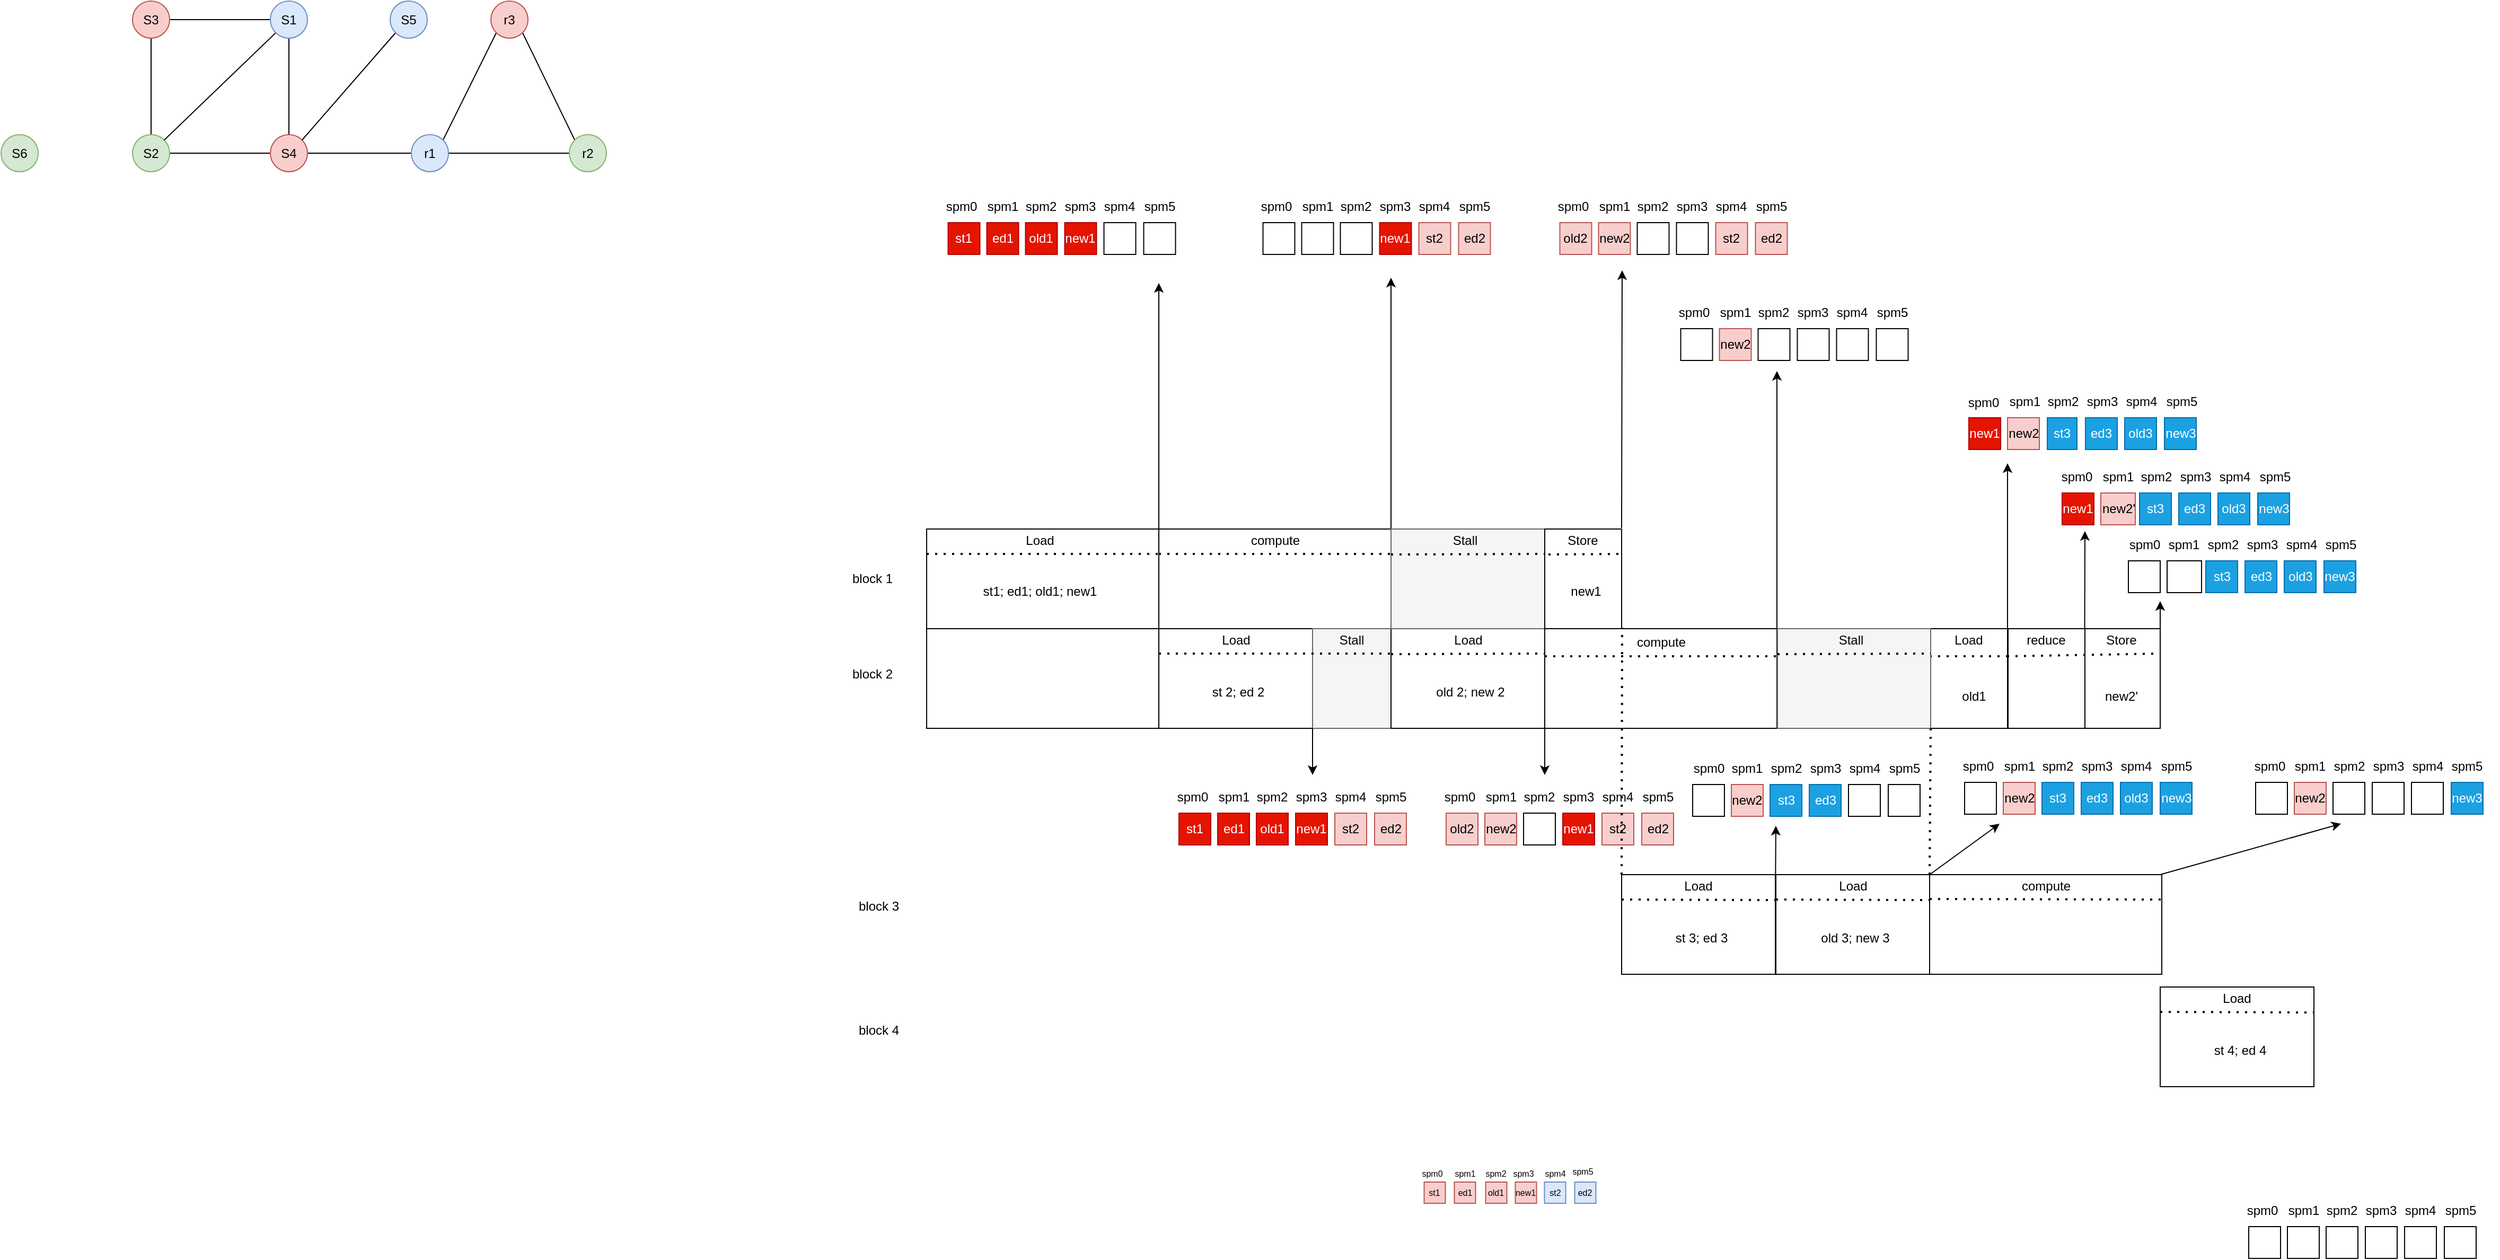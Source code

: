 <mxfile version="24.7.6">
  <diagram name="第 1 页" id="p9UogfbTqBMRZBkhfiBg">
    <mxGraphModel dx="2319" dy="833" grid="0" gridSize="10" guides="1" tooltips="1" connect="1" arrows="1" fold="1" page="0" pageScale="1" pageWidth="827" pageHeight="1169" math="0" shadow="0">
      <root>
        <mxCell id="0" />
        <mxCell id="1" parent="0" />
        <mxCell id="vzYP4273FVxC0aKwQzrk-329" value="" style="rounded=0;whiteSpace=wrap;html=1;" vertex="1" parent="1">
          <mxGeometry x="1263" y="723" width="72.5" height="94" as="geometry" />
        </mxCell>
        <mxCell id="oGr3gBzmV0MPGPRNmAmO-1" value="S6" style="ellipse;whiteSpace=wrap;html=1;aspect=fixed;fillColor=#d5e8d4;strokeColor=#82b366;" parent="1" vertex="1">
          <mxGeometry x="-701" y="257" width="35" height="35" as="geometry" />
        </mxCell>
        <mxCell id="oGr3gBzmV0MPGPRNmAmO-2" style="edgeStyle=orthogonalEdgeStyle;rounded=0;orthogonalLoop=1;jettySize=auto;html=1;entryX=0;entryY=0.5;entryDx=0;entryDy=0;endArrow=none;endFill=0;" parent="1" source="oGr3gBzmV0MPGPRNmAmO-4" target="oGr3gBzmV0MPGPRNmAmO-9" edge="1">
          <mxGeometry relative="1" as="geometry" />
        </mxCell>
        <mxCell id="oGr3gBzmV0MPGPRNmAmO-3" style="edgeStyle=orthogonalEdgeStyle;rounded=0;orthogonalLoop=1;jettySize=auto;html=1;exitX=0.5;exitY=1;exitDx=0;exitDy=0;entryX=0.5;entryY=0;entryDx=0;entryDy=0;endArrow=none;endFill=0;" parent="1" source="oGr3gBzmV0MPGPRNmAmO-4" target="oGr3gBzmV0MPGPRNmAmO-6" edge="1">
          <mxGeometry relative="1" as="geometry" />
        </mxCell>
        <mxCell id="oGr3gBzmV0MPGPRNmAmO-4" value="S3" style="ellipse;whiteSpace=wrap;html=1;aspect=fixed;fillColor=#f8cecc;strokeColor=#b85450;" parent="1" vertex="1">
          <mxGeometry x="-577" y="131" width="35" height="35" as="geometry" />
        </mxCell>
        <mxCell id="oGr3gBzmV0MPGPRNmAmO-5" style="edgeStyle=orthogonalEdgeStyle;rounded=0;orthogonalLoop=1;jettySize=auto;html=1;exitX=1;exitY=0.5;exitDx=0;exitDy=0;endArrow=none;endFill=0;" parent="1" source="oGr3gBzmV0MPGPRNmAmO-6" target="oGr3gBzmV0MPGPRNmAmO-11" edge="1">
          <mxGeometry relative="1" as="geometry" />
        </mxCell>
        <mxCell id="oGr3gBzmV0MPGPRNmAmO-6" value="S2" style="ellipse;whiteSpace=wrap;html=1;aspect=fixed;fillColor=#d5e8d4;strokeColor=#82b366;" parent="1" vertex="1">
          <mxGeometry x="-577" y="257" width="35" height="35" as="geometry" />
        </mxCell>
        <mxCell id="oGr3gBzmV0MPGPRNmAmO-7" style="edgeStyle=orthogonalEdgeStyle;rounded=0;orthogonalLoop=1;jettySize=auto;html=1;exitX=0.5;exitY=1;exitDx=0;exitDy=0;entryX=0.5;entryY=0;entryDx=0;entryDy=0;endArrow=none;endFill=0;" parent="1" source="oGr3gBzmV0MPGPRNmAmO-9" target="oGr3gBzmV0MPGPRNmAmO-11" edge="1">
          <mxGeometry relative="1" as="geometry" />
        </mxCell>
        <mxCell id="oGr3gBzmV0MPGPRNmAmO-8" style="rounded=0;orthogonalLoop=1;jettySize=auto;html=1;exitX=0;exitY=1;exitDx=0;exitDy=0;entryX=1;entryY=0;entryDx=0;entryDy=0;endArrow=none;endFill=0;" parent="1" source="oGr3gBzmV0MPGPRNmAmO-9" target="oGr3gBzmV0MPGPRNmAmO-6" edge="1">
          <mxGeometry relative="1" as="geometry" />
        </mxCell>
        <mxCell id="oGr3gBzmV0MPGPRNmAmO-9" value="S1" style="ellipse;whiteSpace=wrap;html=1;aspect=fixed;fillColor=#dae8fc;strokeColor=#6c8ebf;" parent="1" vertex="1">
          <mxGeometry x="-447" y="131" width="35" height="35" as="geometry" />
        </mxCell>
        <mxCell id="oGr3gBzmV0MPGPRNmAmO-10" style="edgeStyle=orthogonalEdgeStyle;rounded=0;orthogonalLoop=1;jettySize=auto;html=1;exitX=1;exitY=0.5;exitDx=0;exitDy=0;entryX=0;entryY=0.5;entryDx=0;entryDy=0;endArrow=none;endFill=0;" parent="1" source="oGr3gBzmV0MPGPRNmAmO-11" target="oGr3gBzmV0MPGPRNmAmO-18" edge="1">
          <mxGeometry relative="1" as="geometry" />
        </mxCell>
        <mxCell id="oGr3gBzmV0MPGPRNmAmO-11" value="S4" style="ellipse;whiteSpace=wrap;html=1;aspect=fixed;fillColor=#f8cecc;strokeColor=#b85450;" parent="1" vertex="1">
          <mxGeometry x="-447" y="257" width="35" height="35" as="geometry" />
        </mxCell>
        <mxCell id="oGr3gBzmV0MPGPRNmAmO-12" style="rounded=0;orthogonalLoop=1;jettySize=auto;html=1;exitX=0;exitY=1;exitDx=0;exitDy=0;entryX=1;entryY=0;entryDx=0;entryDy=0;endArrow=none;endFill=0;" parent="1" source="oGr3gBzmV0MPGPRNmAmO-13" target="oGr3gBzmV0MPGPRNmAmO-11" edge="1">
          <mxGeometry relative="1" as="geometry" />
        </mxCell>
        <mxCell id="oGr3gBzmV0MPGPRNmAmO-13" value="S5" style="ellipse;whiteSpace=wrap;html=1;aspect=fixed;fillColor=#dae8fc;strokeColor=#6c8ebf;" parent="1" vertex="1">
          <mxGeometry x="-334" y="131" width="35" height="35" as="geometry" />
        </mxCell>
        <mxCell id="oGr3gBzmV0MPGPRNmAmO-14" style="rounded=0;orthogonalLoop=1;jettySize=auto;html=1;exitX=0;exitY=1;exitDx=0;exitDy=0;entryX=1;entryY=0;entryDx=0;entryDy=0;endArrow=none;endFill=0;" parent="1" source="oGr3gBzmV0MPGPRNmAmO-16" target="oGr3gBzmV0MPGPRNmAmO-18" edge="1">
          <mxGeometry relative="1" as="geometry" />
        </mxCell>
        <mxCell id="oGr3gBzmV0MPGPRNmAmO-15" style="rounded=0;orthogonalLoop=1;jettySize=auto;html=1;exitX=1;exitY=1;exitDx=0;exitDy=0;entryX=0;entryY=0;entryDx=0;entryDy=0;endArrow=none;endFill=0;" parent="1" source="oGr3gBzmV0MPGPRNmAmO-16" target="oGr3gBzmV0MPGPRNmAmO-19" edge="1">
          <mxGeometry relative="1" as="geometry" />
        </mxCell>
        <mxCell id="oGr3gBzmV0MPGPRNmAmO-16" value="r3" style="ellipse;whiteSpace=wrap;html=1;aspect=fixed;fillColor=#f8cecc;strokeColor=#b85450;" parent="1" vertex="1">
          <mxGeometry x="-239" y="131" width="35" height="35" as="geometry" />
        </mxCell>
        <mxCell id="oGr3gBzmV0MPGPRNmAmO-17" style="edgeStyle=orthogonalEdgeStyle;rounded=0;orthogonalLoop=1;jettySize=auto;html=1;exitX=1;exitY=0.5;exitDx=0;exitDy=0;entryX=0;entryY=0.5;entryDx=0;entryDy=0;endArrow=none;endFill=0;" parent="1" source="oGr3gBzmV0MPGPRNmAmO-18" target="oGr3gBzmV0MPGPRNmAmO-19" edge="1">
          <mxGeometry relative="1" as="geometry" />
        </mxCell>
        <mxCell id="oGr3gBzmV0MPGPRNmAmO-18" value="r1" style="ellipse;whiteSpace=wrap;html=1;aspect=fixed;fillColor=#dae8fc;strokeColor=#6c8ebf;" parent="1" vertex="1">
          <mxGeometry x="-314" y="257" width="35" height="35" as="geometry" />
        </mxCell>
        <mxCell id="oGr3gBzmV0MPGPRNmAmO-19" value="r2" style="ellipse;whiteSpace=wrap;html=1;aspect=fixed;fillColor=#d5e8d4;strokeColor=#82b366;" parent="1" vertex="1">
          <mxGeometry x="-165" y="257" width="35" height="35" as="geometry" />
        </mxCell>
        <mxCell id="vzYP4273FVxC0aKwQzrk-1" value="" style="rounded=0;whiteSpace=wrap;html=1;" vertex="1" parent="1">
          <mxGeometry x="172" y="629" width="219" height="94" as="geometry" />
        </mxCell>
        <mxCell id="vzYP4273FVxC0aKwQzrk-3" value="" style="rounded=0;whiteSpace=wrap;html=1;" vertex="1" parent="1">
          <mxGeometry x="391" y="629" width="219" height="94" as="geometry" />
        </mxCell>
        <mxCell id="vzYP4273FVxC0aKwQzrk-4" value="" style="endArrow=none;dashed=1;html=1;dashPattern=1 3;strokeWidth=2;rounded=0;entryX=0;entryY=0.25;entryDx=0;entryDy=0;exitX=0;exitY=0.25;exitDx=0;exitDy=0;" edge="1" parent="1" source="vzYP4273FVxC0aKwQzrk-1" target="vzYP4273FVxC0aKwQzrk-3">
          <mxGeometry width="50" height="50" relative="1" as="geometry">
            <mxPoint x="173" y="661" as="sourcePoint" />
            <mxPoint x="223" y="611" as="targetPoint" />
          </mxGeometry>
        </mxCell>
        <mxCell id="vzYP4273FVxC0aKwQzrk-5" value="Load" style="text;html=1;align=center;verticalAlign=middle;whiteSpace=wrap;rounded=0;" vertex="1" parent="1">
          <mxGeometry x="249" y="625" width="60" height="30" as="geometry" />
        </mxCell>
        <mxCell id="vzYP4273FVxC0aKwQzrk-6" value="st1; ed1; old1; new1" style="text;html=1;align=center;verticalAlign=middle;whiteSpace=wrap;rounded=0;" vertex="1" parent="1">
          <mxGeometry x="211" y="673" width="136" height="30" as="geometry" />
        </mxCell>
        <mxCell id="vzYP4273FVxC0aKwQzrk-7" value="" style="endArrow=none;dashed=1;html=1;dashPattern=1 3;strokeWidth=2;rounded=0;entryX=1;entryY=0.25;entryDx=0;entryDy=0;exitX=1;exitY=0.25;exitDx=0;exitDy=0;" edge="1" parent="1" source="vzYP4273FVxC0aKwQzrk-1" target="vzYP4273FVxC0aKwQzrk-3">
          <mxGeometry width="50" height="50" relative="1" as="geometry">
            <mxPoint x="395" y="654" as="sourcePoint" />
            <mxPoint x="614" y="654" as="targetPoint" />
          </mxGeometry>
        </mxCell>
        <mxCell id="vzYP4273FVxC0aKwQzrk-8" value="compute" style="text;html=1;align=center;verticalAlign=middle;whiteSpace=wrap;rounded=0;" vertex="1" parent="1">
          <mxGeometry x="470.5" y="625" width="60" height="30" as="geometry" />
        </mxCell>
        <mxCell id="vzYP4273FVxC0aKwQzrk-9" value="" style="rounded=0;whiteSpace=wrap;html=1;" vertex="1" parent="1">
          <mxGeometry x="172" y="723" width="219" height="94" as="geometry" />
        </mxCell>
        <mxCell id="vzYP4273FVxC0aKwQzrk-13" value="" style="rounded=0;whiteSpace=wrap;html=1;" vertex="1" parent="1">
          <mxGeometry x="391" y="723" width="145" height="94" as="geometry" />
        </mxCell>
        <mxCell id="vzYP4273FVxC0aKwQzrk-14" value="" style="rounded=0;whiteSpace=wrap;html=1;fillColor=#f5f5f5;fontColor=#333333;strokeColor=#666666;" vertex="1" parent="1">
          <mxGeometry x="536" y="723" width="74" height="94" as="geometry" />
        </mxCell>
        <mxCell id="vzYP4273FVxC0aKwQzrk-15" value="" style="endArrow=none;dashed=1;html=1;dashPattern=1 3;strokeWidth=2;rounded=0;exitX=0;exitY=0.25;exitDx=0;exitDy=0;entryX=1;entryY=0.25;entryDx=0;entryDy=0;" edge="1" parent="1" source="vzYP4273FVxC0aKwQzrk-13" target="vzYP4273FVxC0aKwQzrk-14">
          <mxGeometry width="50" height="50" relative="1" as="geometry">
            <mxPoint x="393" y="751" as="sourcePoint" />
            <mxPoint x="534" y="748" as="targetPoint" />
          </mxGeometry>
        </mxCell>
        <mxCell id="vzYP4273FVxC0aKwQzrk-16" value="Load" style="text;html=1;align=center;verticalAlign=middle;whiteSpace=wrap;rounded=0;" vertex="1" parent="1">
          <mxGeometry x="433.5" y="719" width="60" height="30" as="geometry" />
        </mxCell>
        <mxCell id="vzYP4273FVxC0aKwQzrk-17" value="st 2; ed 2" style="text;html=1;align=center;verticalAlign=middle;whiteSpace=wrap;rounded=0;" vertex="1" parent="1">
          <mxGeometry x="398" y="768" width="136" height="30" as="geometry" />
        </mxCell>
        <mxCell id="vzYP4273FVxC0aKwQzrk-19" value="Stall" style="text;html=1;align=center;verticalAlign=middle;whiteSpace=wrap;rounded=0;" vertex="1" parent="1">
          <mxGeometry x="543" y="719" width="60" height="30" as="geometry" />
        </mxCell>
        <mxCell id="vzYP4273FVxC0aKwQzrk-20" value="" style="rounded=0;whiteSpace=wrap;html=1;" vertex="1" parent="1">
          <mxGeometry x="1419" y="1287" width="30" height="30" as="geometry" />
        </mxCell>
        <mxCell id="vzYP4273FVxC0aKwQzrk-21" value="" style="rounded=0;whiteSpace=wrap;html=1;" vertex="1" parent="1">
          <mxGeometry x="1455.5" y="1287" width="30" height="30" as="geometry" />
        </mxCell>
        <mxCell id="vzYP4273FVxC0aKwQzrk-22" value="" style="rounded=0;whiteSpace=wrap;html=1;" vertex="1" parent="1">
          <mxGeometry x="1492" y="1287" width="30" height="30" as="geometry" />
        </mxCell>
        <mxCell id="vzYP4273FVxC0aKwQzrk-23" value="" style="rounded=0;whiteSpace=wrap;html=1;" vertex="1" parent="1">
          <mxGeometry x="1529" y="1287" width="30" height="30" as="geometry" />
        </mxCell>
        <mxCell id="vzYP4273FVxC0aKwQzrk-24" value="" style="rounded=0;whiteSpace=wrap;html=1;" vertex="1" parent="1">
          <mxGeometry x="1566" y="1287" width="30" height="30" as="geometry" />
        </mxCell>
        <mxCell id="vzYP4273FVxC0aKwQzrk-25" value="" style="rounded=0;whiteSpace=wrap;html=1;" vertex="1" parent="1">
          <mxGeometry x="1603.5" y="1287" width="30" height="30" as="geometry" />
        </mxCell>
        <mxCell id="vzYP4273FVxC0aKwQzrk-26" value="spm0" style="text;html=1;align=center;verticalAlign=middle;whiteSpace=wrap;rounded=0;" vertex="1" parent="1">
          <mxGeometry x="1402" y="1257" width="60" height="30" as="geometry" />
        </mxCell>
        <mxCell id="vzYP4273FVxC0aKwQzrk-27" value="spm1" style="text;html=1;align=center;verticalAlign=middle;whiteSpace=wrap;rounded=0;" vertex="1" parent="1">
          <mxGeometry x="1440.5" y="1257" width="60" height="30" as="geometry" />
        </mxCell>
        <mxCell id="vzYP4273FVxC0aKwQzrk-28" value="spm2" style="text;html=1;align=center;verticalAlign=middle;whiteSpace=wrap;rounded=0;" vertex="1" parent="1">
          <mxGeometry x="1477" y="1257" width="60" height="30" as="geometry" />
        </mxCell>
        <mxCell id="vzYP4273FVxC0aKwQzrk-29" value="spm3" style="text;html=1;align=center;verticalAlign=middle;whiteSpace=wrap;rounded=0;" vertex="1" parent="1">
          <mxGeometry x="1514" y="1257" width="60" height="30" as="geometry" />
        </mxCell>
        <mxCell id="vzYP4273FVxC0aKwQzrk-30" value="spm4" style="text;html=1;align=center;verticalAlign=middle;whiteSpace=wrap;rounded=0;" vertex="1" parent="1">
          <mxGeometry x="1551" y="1257" width="60" height="30" as="geometry" />
        </mxCell>
        <mxCell id="vzYP4273FVxC0aKwQzrk-31" value="spm5" style="text;html=1;align=center;verticalAlign=middle;whiteSpace=wrap;rounded=0;" vertex="1" parent="1">
          <mxGeometry x="1588.5" y="1257" width="60" height="30" as="geometry" />
        </mxCell>
        <mxCell id="vzYP4273FVxC0aKwQzrk-32" value="st1" style="rounded=0;whiteSpace=wrap;html=1;fillColor=#e51400;strokeColor=#B20000;fontColor=#ffffff;" vertex="1" parent="1">
          <mxGeometry x="192.25" y="340" width="30" height="30" as="geometry" />
        </mxCell>
        <mxCell id="vzYP4273FVxC0aKwQzrk-33" value="ed1" style="rounded=0;whiteSpace=wrap;html=1;fillColor=#e51400;strokeColor=#B20000;fontColor=#ffffff;" vertex="1" parent="1">
          <mxGeometry x="228.75" y="340" width="30" height="30" as="geometry" />
        </mxCell>
        <mxCell id="vzYP4273FVxC0aKwQzrk-34" value="old1" style="rounded=0;whiteSpace=wrap;html=1;fillColor=#e51400;strokeColor=#B20000;fontColor=#ffffff;" vertex="1" parent="1">
          <mxGeometry x="265.25" y="340" width="30" height="30" as="geometry" />
        </mxCell>
        <mxCell id="vzYP4273FVxC0aKwQzrk-35" value="new1" style="rounded=0;whiteSpace=wrap;html=1;fillColor=#e51400;strokeColor=#B20000;fontColor=#ffffff;" vertex="1" parent="1">
          <mxGeometry x="302.25" y="340" width="30" height="30" as="geometry" />
        </mxCell>
        <mxCell id="vzYP4273FVxC0aKwQzrk-36" value="" style="rounded=0;whiteSpace=wrap;html=1;" vertex="1" parent="1">
          <mxGeometry x="339.25" y="340" width="30" height="30" as="geometry" />
        </mxCell>
        <mxCell id="vzYP4273FVxC0aKwQzrk-37" value="" style="rounded=0;whiteSpace=wrap;html=1;" vertex="1" parent="1">
          <mxGeometry x="376.75" y="340" width="30" height="30" as="geometry" />
        </mxCell>
        <mxCell id="vzYP4273FVxC0aKwQzrk-38" value="spm0" style="text;html=1;align=center;verticalAlign=middle;whiteSpace=wrap;rounded=0;" vertex="1" parent="1">
          <mxGeometry x="175.25" y="310" width="60" height="30" as="geometry" />
        </mxCell>
        <mxCell id="vzYP4273FVxC0aKwQzrk-39" value="spm1" style="text;html=1;align=center;verticalAlign=middle;whiteSpace=wrap;rounded=0;" vertex="1" parent="1">
          <mxGeometry x="213.75" y="310" width="60" height="30" as="geometry" />
        </mxCell>
        <mxCell id="vzYP4273FVxC0aKwQzrk-40" value="spm2" style="text;html=1;align=center;verticalAlign=middle;whiteSpace=wrap;rounded=0;" vertex="1" parent="1">
          <mxGeometry x="250.25" y="310" width="60" height="30" as="geometry" />
        </mxCell>
        <mxCell id="vzYP4273FVxC0aKwQzrk-41" value="spm3" style="text;html=1;align=center;verticalAlign=middle;whiteSpace=wrap;rounded=0;" vertex="1" parent="1">
          <mxGeometry x="287.25" y="310" width="60" height="30" as="geometry" />
        </mxCell>
        <mxCell id="vzYP4273FVxC0aKwQzrk-42" value="spm4" style="text;html=1;align=center;verticalAlign=middle;whiteSpace=wrap;rounded=0;" vertex="1" parent="1">
          <mxGeometry x="324.25" y="310" width="60" height="30" as="geometry" />
        </mxCell>
        <mxCell id="vzYP4273FVxC0aKwQzrk-43" value="spm5" style="text;html=1;align=center;verticalAlign=middle;whiteSpace=wrap;rounded=0;" vertex="1" parent="1">
          <mxGeometry x="361.75" y="310" width="60" height="30" as="geometry" />
        </mxCell>
        <mxCell id="vzYP4273FVxC0aKwQzrk-44" value="" style="rounded=0;whiteSpace=wrap;html=1;" vertex="1" parent="1">
          <mxGeometry x="489.25" y="340" width="30" height="30" as="geometry" />
        </mxCell>
        <mxCell id="vzYP4273FVxC0aKwQzrk-45" value="" style="rounded=0;whiteSpace=wrap;html=1;" vertex="1" parent="1">
          <mxGeometry x="525.75" y="340" width="30" height="30" as="geometry" />
        </mxCell>
        <mxCell id="vzYP4273FVxC0aKwQzrk-46" value="" style="rounded=0;whiteSpace=wrap;html=1;" vertex="1" parent="1">
          <mxGeometry x="562.25" y="340" width="30" height="30" as="geometry" />
        </mxCell>
        <mxCell id="vzYP4273FVxC0aKwQzrk-47" value="new1" style="rounded=0;whiteSpace=wrap;html=1;fillColor=#e51400;strokeColor=#B20000;fontColor=#ffffff;" vertex="1" parent="1">
          <mxGeometry x="599.25" y="340" width="30" height="30" as="geometry" />
        </mxCell>
        <mxCell id="vzYP4273FVxC0aKwQzrk-48" value="st2" style="rounded=0;whiteSpace=wrap;html=1;fillColor=#f8cecc;strokeColor=#b85450;" vertex="1" parent="1">
          <mxGeometry x="636.25" y="340" width="30" height="30" as="geometry" />
        </mxCell>
        <mxCell id="vzYP4273FVxC0aKwQzrk-49" value="ed2" style="rounded=0;whiteSpace=wrap;html=1;fillColor=#f8cecc;strokeColor=#b85450;" vertex="1" parent="1">
          <mxGeometry x="673.75" y="340" width="30" height="30" as="geometry" />
        </mxCell>
        <mxCell id="vzYP4273FVxC0aKwQzrk-50" value="spm0" style="text;html=1;align=center;verticalAlign=middle;whiteSpace=wrap;rounded=0;" vertex="1" parent="1">
          <mxGeometry x="472.25" y="310" width="60" height="30" as="geometry" />
        </mxCell>
        <mxCell id="vzYP4273FVxC0aKwQzrk-51" value="spm1" style="text;html=1;align=center;verticalAlign=middle;whiteSpace=wrap;rounded=0;" vertex="1" parent="1">
          <mxGeometry x="510.75" y="310" width="60" height="30" as="geometry" />
        </mxCell>
        <mxCell id="vzYP4273FVxC0aKwQzrk-52" value="spm2" style="text;html=1;align=center;verticalAlign=middle;whiteSpace=wrap;rounded=0;" vertex="1" parent="1">
          <mxGeometry x="547.25" y="310" width="60" height="30" as="geometry" />
        </mxCell>
        <mxCell id="vzYP4273FVxC0aKwQzrk-53" value="spm3" style="text;html=1;align=center;verticalAlign=middle;whiteSpace=wrap;rounded=0;" vertex="1" parent="1">
          <mxGeometry x="584.25" y="310" width="60" height="30" as="geometry" />
        </mxCell>
        <mxCell id="vzYP4273FVxC0aKwQzrk-54" value="spm4" style="text;html=1;align=center;verticalAlign=middle;whiteSpace=wrap;rounded=0;" vertex="1" parent="1">
          <mxGeometry x="621.25" y="310" width="60" height="30" as="geometry" />
        </mxCell>
        <mxCell id="vzYP4273FVxC0aKwQzrk-55" value="spm5" style="text;html=1;align=center;verticalAlign=middle;whiteSpace=wrap;rounded=0;" vertex="1" parent="1">
          <mxGeometry x="658.75" y="310" width="60" height="30" as="geometry" />
        </mxCell>
        <mxCell id="vzYP4273FVxC0aKwQzrk-56" value="" style="endArrow=classic;html=1;rounded=0;exitX=1;exitY=0;exitDx=0;exitDy=0;" edge="1" parent="1" source="vzYP4273FVxC0aKwQzrk-1">
          <mxGeometry width="50" height="50" relative="1" as="geometry">
            <mxPoint x="567" y="822" as="sourcePoint" />
            <mxPoint x="391" y="397" as="targetPoint" />
          </mxGeometry>
        </mxCell>
        <mxCell id="vzYP4273FVxC0aKwQzrk-69" value="" style="endArrow=classic;html=1;rounded=0;" edge="1" parent="1">
          <mxGeometry width="50" height="50" relative="1" as="geometry">
            <mxPoint x="536" y="817" as="sourcePoint" />
            <mxPoint x="536" y="861" as="targetPoint" />
          </mxGeometry>
        </mxCell>
        <mxCell id="vzYP4273FVxC0aKwQzrk-70" value="" style="endArrow=classic;html=1;rounded=0;exitX=1;exitY=0;exitDx=0;exitDy=0;" edge="1" parent="1" source="vzYP4273FVxC0aKwQzrk-3">
          <mxGeometry width="50" height="50" relative="1" as="geometry">
            <mxPoint x="610" y="435" as="sourcePoint" />
            <mxPoint x="610" y="392" as="targetPoint" />
          </mxGeometry>
        </mxCell>
        <mxCell id="vzYP4273FVxC0aKwQzrk-75" value="" style="rounded=0;whiteSpace=wrap;html=1;" vertex="1" parent="1">
          <mxGeometry x="610" y="723" width="145" height="94" as="geometry" />
        </mxCell>
        <mxCell id="vzYP4273FVxC0aKwQzrk-76" value="" style="endArrow=none;dashed=1;html=1;dashPattern=1 3;strokeWidth=2;rounded=0;exitX=0;exitY=0.25;exitDx=0;exitDy=0;entryX=1;entryY=0.25;entryDx=0;entryDy=0;" edge="1" parent="1" target="vzYP4273FVxC0aKwQzrk-75">
          <mxGeometry width="50" height="50" relative="1" as="geometry">
            <mxPoint x="610" y="747" as="sourcePoint" />
            <mxPoint x="760" y="749" as="targetPoint" />
          </mxGeometry>
        </mxCell>
        <mxCell id="vzYP4273FVxC0aKwQzrk-77" value="Load" style="text;html=1;align=center;verticalAlign=middle;whiteSpace=wrap;rounded=0;" vertex="1" parent="1">
          <mxGeometry x="652.5" y="719" width="60" height="30" as="geometry" />
        </mxCell>
        <mxCell id="vzYP4273FVxC0aKwQzrk-78" value="old 2; new 2" style="text;html=1;align=center;verticalAlign=middle;whiteSpace=wrap;rounded=0;" vertex="1" parent="1">
          <mxGeometry x="617" y="768" width="136" height="30" as="geometry" />
        </mxCell>
        <mxCell id="vzYP4273FVxC0aKwQzrk-91" value="" style="endArrow=classic;html=1;rounded=0;" edge="1" parent="1">
          <mxGeometry width="50" height="50" relative="1" as="geometry">
            <mxPoint x="755" y="817" as="sourcePoint" />
            <mxPoint x="755" y="861" as="targetPoint" />
          </mxGeometry>
        </mxCell>
        <mxCell id="vzYP4273FVxC0aKwQzrk-92" value="" style="rounded=0;whiteSpace=wrap;html=1;" vertex="1" parent="1">
          <mxGeometry x="755" y="723" width="219" height="94" as="geometry" />
        </mxCell>
        <mxCell id="vzYP4273FVxC0aKwQzrk-93" value="" style="endArrow=none;dashed=1;html=1;dashPattern=1 3;strokeWidth=2;rounded=0;entryX=1;entryY=0.25;entryDx=0;entryDy=0;exitX=1;exitY=0.25;exitDx=0;exitDy=0;" edge="1" parent="1">
          <mxGeometry width="50" height="50" relative="1" as="geometry">
            <mxPoint x="755" y="749" as="sourcePoint" />
            <mxPoint x="974" y="749" as="targetPoint" />
          </mxGeometry>
        </mxCell>
        <mxCell id="vzYP4273FVxC0aKwQzrk-94" value="compute" style="text;html=1;align=center;verticalAlign=middle;whiteSpace=wrap;rounded=0;" vertex="1" parent="1">
          <mxGeometry x="834.5" y="721" width="60" height="30" as="geometry" />
        </mxCell>
        <mxCell id="vzYP4273FVxC0aKwQzrk-95" value="" style="rounded=0;whiteSpace=wrap;html=1;fillColor=#f5f5f5;fontColor=#333333;strokeColor=#666666;" vertex="1" parent="1">
          <mxGeometry x="610" y="629" width="145" height="94" as="geometry" />
        </mxCell>
        <mxCell id="vzYP4273FVxC0aKwQzrk-96" value="" style="endArrow=none;dashed=1;html=1;dashPattern=1 3;strokeWidth=2;rounded=0;exitX=0;exitY=0.25;exitDx=0;exitDy=0;entryX=1;entryY=0.25;entryDx=0;entryDy=0;" edge="1" parent="1" target="vzYP4273FVxC0aKwQzrk-95">
          <mxGeometry width="50" height="50" relative="1" as="geometry">
            <mxPoint x="610" y="653" as="sourcePoint" />
            <mxPoint x="829" y="653" as="targetPoint" />
          </mxGeometry>
        </mxCell>
        <mxCell id="vzYP4273FVxC0aKwQzrk-97" value="Stall" style="text;html=1;align=center;verticalAlign=middle;whiteSpace=wrap;rounded=0;" vertex="1" parent="1">
          <mxGeometry x="649.5" y="625" width="60" height="30" as="geometry" />
        </mxCell>
        <mxCell id="vzYP4273FVxC0aKwQzrk-98" value="" style="rounded=0;whiteSpace=wrap;html=1;" vertex="1" parent="1">
          <mxGeometry x="755" y="629" width="72.5" height="94" as="geometry" />
        </mxCell>
        <mxCell id="vzYP4273FVxC0aKwQzrk-101" value="" style="endArrow=none;dashed=1;html=1;dashPattern=1 3;strokeWidth=2;rounded=0;exitX=0;exitY=0.25;exitDx=0;exitDy=0;entryX=1;entryY=0.25;entryDx=0;entryDy=0;" edge="1" parent="1" target="vzYP4273FVxC0aKwQzrk-98">
          <mxGeometry width="50" height="50" relative="1" as="geometry">
            <mxPoint x="758.5" y="653" as="sourcePoint" />
            <mxPoint x="903.5" y="653" as="targetPoint" />
          </mxGeometry>
        </mxCell>
        <mxCell id="vzYP4273FVxC0aKwQzrk-102" value="Store" style="text;html=1;align=center;verticalAlign=middle;whiteSpace=wrap;rounded=0;" vertex="1" parent="1">
          <mxGeometry x="761.25" y="625" width="60" height="30" as="geometry" />
        </mxCell>
        <mxCell id="vzYP4273FVxC0aKwQzrk-103" value="new1" style="text;html=1;align=center;verticalAlign=middle;whiteSpace=wrap;rounded=0;" vertex="1" parent="1">
          <mxGeometry x="725.5" y="673" width="136" height="30" as="geometry" />
        </mxCell>
        <mxCell id="vzYP4273FVxC0aKwQzrk-105" value="old2" style="rounded=0;whiteSpace=wrap;html=1;fillColor=#f8cecc;strokeColor=#b85450;" vertex="1" parent="1">
          <mxGeometry x="769.25" y="340" width="30" height="30" as="geometry" />
        </mxCell>
        <mxCell id="vzYP4273FVxC0aKwQzrk-106" value="new2" style="rounded=0;whiteSpace=wrap;html=1;fillColor=#f8cecc;strokeColor=#b85450;" vertex="1" parent="1">
          <mxGeometry x="805.75" y="340" width="30" height="30" as="geometry" />
        </mxCell>
        <mxCell id="vzYP4273FVxC0aKwQzrk-107" value="" style="rounded=0;whiteSpace=wrap;html=1;" vertex="1" parent="1">
          <mxGeometry x="842.25" y="340" width="30" height="30" as="geometry" />
        </mxCell>
        <mxCell id="vzYP4273FVxC0aKwQzrk-108" value="" style="rounded=0;whiteSpace=wrap;html=1;" vertex="1" parent="1">
          <mxGeometry x="879.25" y="340" width="30" height="30" as="geometry" />
        </mxCell>
        <mxCell id="vzYP4273FVxC0aKwQzrk-109" value="st2" style="rounded=0;whiteSpace=wrap;html=1;fillColor=#f8cecc;strokeColor=#b85450;" vertex="1" parent="1">
          <mxGeometry x="916.25" y="340" width="30" height="30" as="geometry" />
        </mxCell>
        <mxCell id="vzYP4273FVxC0aKwQzrk-110" value="ed2" style="rounded=0;whiteSpace=wrap;html=1;fillColor=#f8cecc;strokeColor=#b85450;" vertex="1" parent="1">
          <mxGeometry x="953.75" y="340" width="30" height="30" as="geometry" />
        </mxCell>
        <mxCell id="vzYP4273FVxC0aKwQzrk-111" value="spm0" style="text;html=1;align=center;verticalAlign=middle;whiteSpace=wrap;rounded=0;" vertex="1" parent="1">
          <mxGeometry x="752.25" y="310" width="60" height="30" as="geometry" />
        </mxCell>
        <mxCell id="vzYP4273FVxC0aKwQzrk-112" value="spm1" style="text;html=1;align=center;verticalAlign=middle;whiteSpace=wrap;rounded=0;" vertex="1" parent="1">
          <mxGeometry x="790.75" y="310" width="60" height="30" as="geometry" />
        </mxCell>
        <mxCell id="vzYP4273FVxC0aKwQzrk-113" value="spm2" style="text;html=1;align=center;verticalAlign=middle;whiteSpace=wrap;rounded=0;" vertex="1" parent="1">
          <mxGeometry x="827.25" y="310" width="60" height="30" as="geometry" />
        </mxCell>
        <mxCell id="vzYP4273FVxC0aKwQzrk-114" value="spm3" style="text;html=1;align=center;verticalAlign=middle;whiteSpace=wrap;rounded=0;" vertex="1" parent="1">
          <mxGeometry x="864.25" y="310" width="60" height="30" as="geometry" />
        </mxCell>
        <mxCell id="vzYP4273FVxC0aKwQzrk-115" value="spm4" style="text;html=1;align=center;verticalAlign=middle;whiteSpace=wrap;rounded=0;" vertex="1" parent="1">
          <mxGeometry x="901.25" y="310" width="60" height="30" as="geometry" />
        </mxCell>
        <mxCell id="vzYP4273FVxC0aKwQzrk-116" value="spm5" style="text;html=1;align=center;verticalAlign=middle;whiteSpace=wrap;rounded=0;" vertex="1" parent="1">
          <mxGeometry x="938.75" y="310" width="60" height="30" as="geometry" />
        </mxCell>
        <mxCell id="vzYP4273FVxC0aKwQzrk-117" value="" style="endArrow=classic;html=1;rounded=0;exitX=1;exitY=0;exitDx=0;exitDy=0;" edge="1" parent="1">
          <mxGeometry width="50" height="50" relative="1" as="geometry">
            <mxPoint x="827.5" y="628" as="sourcePoint" />
            <mxPoint x="828" y="385" as="targetPoint" />
          </mxGeometry>
        </mxCell>
        <mxCell id="vzYP4273FVxC0aKwQzrk-155" value="st1" style="rounded=0;whiteSpace=wrap;html=1;fillColor=#f8cecc;strokeColor=#b85450;movable=1;resizable=1;rotatable=1;deletable=1;editable=1;locked=0;connectable=1;fontSize=8;" vertex="1" parent="1">
          <mxGeometry x="641.25" y="1245" width="20" height="20" as="geometry" />
        </mxCell>
        <mxCell id="vzYP4273FVxC0aKwQzrk-156" value="ed1" style="rounded=0;whiteSpace=wrap;html=1;fillColor=#f8cecc;strokeColor=#b85450;movable=1;resizable=1;rotatable=1;deletable=1;editable=1;locked=0;connectable=1;fontSize=8;" vertex="1" parent="1">
          <mxGeometry x="669.75" y="1245" width="20" height="20" as="geometry" />
        </mxCell>
        <mxCell id="vzYP4273FVxC0aKwQzrk-157" value="old1" style="rounded=0;whiteSpace=wrap;html=1;fillColor=#f8cecc;strokeColor=#b85450;movable=1;resizable=1;rotatable=1;deletable=1;editable=1;locked=0;connectable=1;fontSize=8;" vertex="1" parent="1">
          <mxGeometry x="699.25" y="1245" width="20" height="20" as="geometry" />
        </mxCell>
        <mxCell id="vzYP4273FVxC0aKwQzrk-158" value="new1" style="rounded=0;whiteSpace=wrap;html=1;fillColor=#f8cecc;strokeColor=#b85450;movable=1;resizable=1;rotatable=1;deletable=1;editable=1;locked=0;connectable=1;fontSize=8;" vertex="1" parent="1">
          <mxGeometry x="727.25" y="1245" width="20" height="20" as="geometry" />
        </mxCell>
        <mxCell id="vzYP4273FVxC0aKwQzrk-159" value="st2" style="rounded=0;whiteSpace=wrap;html=1;fillColor=#dae8fc;strokeColor=#6c8ebf;movable=1;resizable=1;rotatable=1;deletable=1;editable=1;locked=0;connectable=1;fontSize=8;" vertex="1" parent="1">
          <mxGeometry x="754.75" y="1245" width="20" height="20" as="geometry" />
        </mxCell>
        <mxCell id="vzYP4273FVxC0aKwQzrk-160" value="ed2" style="rounded=0;whiteSpace=wrap;html=1;fillColor=#dae8fc;strokeColor=#6c8ebf;movable=1;resizable=1;rotatable=1;deletable=1;editable=1;locked=0;connectable=1;fontSize=8;" vertex="1" parent="1">
          <mxGeometry x="783.25" y="1245" width="20" height="20" as="geometry" />
        </mxCell>
        <mxCell id="vzYP4273FVxC0aKwQzrk-161" value="spm0" style="text;html=1;align=center;verticalAlign=middle;whiteSpace=wrap;rounded=0;movable=1;resizable=1;rotatable=1;deletable=1;editable=1;locked=0;connectable=1;fontSize=8;" vertex="1" parent="1">
          <mxGeometry x="619.25" y="1227" width="60" height="20" as="geometry" />
        </mxCell>
        <mxCell id="vzYP4273FVxC0aKwQzrk-162" value="spm1" style="text;html=1;align=center;verticalAlign=middle;whiteSpace=wrap;rounded=0;movable=1;resizable=1;rotatable=1;deletable=1;editable=1;locked=0;connectable=1;fontSize=8;" vertex="1" parent="1">
          <mxGeometry x="649.75" y="1227" width="60" height="20" as="geometry" />
        </mxCell>
        <mxCell id="vzYP4273FVxC0aKwQzrk-163" value="spm2" style="text;html=1;align=center;verticalAlign=middle;whiteSpace=wrap;rounded=0;movable=1;resizable=1;rotatable=1;deletable=1;editable=1;locked=0;connectable=1;fontSize=8;" vertex="1" parent="1">
          <mxGeometry x="679.25" y="1227" width="60" height="20" as="geometry" />
        </mxCell>
        <mxCell id="vzYP4273FVxC0aKwQzrk-164" value="spm3" style="text;html=1;align=center;verticalAlign=middle;whiteSpace=wrap;rounded=0;movable=1;resizable=1;rotatable=1;deletable=1;editable=1;locked=0;connectable=1;fontSize=8;" vertex="1" parent="1">
          <mxGeometry x="705.25" y="1227" width="60" height="20" as="geometry" />
        </mxCell>
        <mxCell id="vzYP4273FVxC0aKwQzrk-165" value="spm4" style="text;html=1;align=center;verticalAlign=middle;whiteSpace=wrap;rounded=0;movable=1;resizable=1;rotatable=1;deletable=1;editable=1;locked=0;connectable=1;fontSize=8;" vertex="1" parent="1">
          <mxGeometry x="735.25" y="1227" width="60" height="20" as="geometry" />
        </mxCell>
        <mxCell id="vzYP4273FVxC0aKwQzrk-166" value="spm5" style="text;html=1;align=center;verticalAlign=middle;whiteSpace=wrap;rounded=0;movable=1;resizable=1;rotatable=1;deletable=1;editable=1;locked=0;connectable=1;fontSize=8;" vertex="1" parent="1">
          <mxGeometry x="761.25" y="1225" width="60" height="20" as="geometry" />
        </mxCell>
        <mxCell id="vzYP4273FVxC0aKwQzrk-179" value="st1" style="rounded=0;whiteSpace=wrap;html=1;fillColor=#e51400;strokeColor=#B20000;fontColor=#ffffff;" vertex="1" parent="1">
          <mxGeometry x="410" y="897" width="30" height="30" as="geometry" />
        </mxCell>
        <mxCell id="vzYP4273FVxC0aKwQzrk-180" value="ed1" style="rounded=0;whiteSpace=wrap;html=1;fillColor=#e51400;strokeColor=#B20000;fontColor=#ffffff;" vertex="1" parent="1">
          <mxGeometry x="446.5" y="897" width="30" height="30" as="geometry" />
        </mxCell>
        <mxCell id="vzYP4273FVxC0aKwQzrk-181" value="old1" style="rounded=0;whiteSpace=wrap;html=1;fillColor=#e51400;strokeColor=#B20000;fontColor=#ffffff;" vertex="1" parent="1">
          <mxGeometry x="483" y="897" width="30" height="30" as="geometry" />
        </mxCell>
        <mxCell id="vzYP4273FVxC0aKwQzrk-182" value="new1" style="rounded=0;whiteSpace=wrap;html=1;fillColor=#e51400;strokeColor=#B20000;fontColor=#ffffff;" vertex="1" parent="1">
          <mxGeometry x="520" y="897" width="30" height="30" as="geometry" />
        </mxCell>
        <mxCell id="vzYP4273FVxC0aKwQzrk-183" value="st2" style="rounded=0;whiteSpace=wrap;html=1;fillColor=#f8cecc;strokeColor=#b85450;" vertex="1" parent="1">
          <mxGeometry x="557" y="897" width="30" height="30" as="geometry" />
        </mxCell>
        <mxCell id="vzYP4273FVxC0aKwQzrk-184" value="ed2" style="rounded=0;whiteSpace=wrap;html=1;fillColor=#f8cecc;strokeColor=#b85450;" vertex="1" parent="1">
          <mxGeometry x="594.5" y="897" width="30" height="30" as="geometry" />
        </mxCell>
        <mxCell id="vzYP4273FVxC0aKwQzrk-185" value="spm0" style="text;html=1;align=center;verticalAlign=middle;whiteSpace=wrap;rounded=0;" vertex="1" parent="1">
          <mxGeometry x="393" y="867" width="60" height="30" as="geometry" />
        </mxCell>
        <mxCell id="vzYP4273FVxC0aKwQzrk-186" value="spm1" style="text;html=1;align=center;verticalAlign=middle;whiteSpace=wrap;rounded=0;" vertex="1" parent="1">
          <mxGeometry x="431.5" y="867" width="60" height="30" as="geometry" />
        </mxCell>
        <mxCell id="vzYP4273FVxC0aKwQzrk-187" value="spm2" style="text;html=1;align=center;verticalAlign=middle;whiteSpace=wrap;rounded=0;" vertex="1" parent="1">
          <mxGeometry x="468" y="867" width="60" height="30" as="geometry" />
        </mxCell>
        <mxCell id="vzYP4273FVxC0aKwQzrk-188" value="spm3" style="text;html=1;align=center;verticalAlign=middle;whiteSpace=wrap;rounded=0;" vertex="1" parent="1">
          <mxGeometry x="505" y="867" width="60" height="30" as="geometry" />
        </mxCell>
        <mxCell id="vzYP4273FVxC0aKwQzrk-189" value="spm4" style="text;html=1;align=center;verticalAlign=middle;whiteSpace=wrap;rounded=0;" vertex="1" parent="1">
          <mxGeometry x="542" y="867" width="60" height="30" as="geometry" />
        </mxCell>
        <mxCell id="vzYP4273FVxC0aKwQzrk-190" value="spm5" style="text;html=1;align=center;verticalAlign=middle;whiteSpace=wrap;rounded=0;" vertex="1" parent="1">
          <mxGeometry x="579.5" y="867" width="60" height="30" as="geometry" />
        </mxCell>
        <mxCell id="vzYP4273FVxC0aKwQzrk-191" value="old2" style="rounded=0;whiteSpace=wrap;html=1;fillColor=#f8cecc;strokeColor=#b85450;" vertex="1" parent="1">
          <mxGeometry x="662" y="897" width="30" height="30" as="geometry" />
        </mxCell>
        <mxCell id="vzYP4273FVxC0aKwQzrk-192" value="new2" style="rounded=0;whiteSpace=wrap;html=1;fillColor=#f8cecc;strokeColor=#b85450;" vertex="1" parent="1">
          <mxGeometry x="698.5" y="897" width="30" height="30" as="geometry" />
        </mxCell>
        <mxCell id="vzYP4273FVxC0aKwQzrk-193" value="" style="rounded=0;whiteSpace=wrap;html=1;" vertex="1" parent="1">
          <mxGeometry x="735" y="897" width="30" height="30" as="geometry" />
        </mxCell>
        <mxCell id="vzYP4273FVxC0aKwQzrk-194" value="new1" style="rounded=0;whiteSpace=wrap;html=1;fillColor=#e51400;strokeColor=#B20000;fontColor=#ffffff;" vertex="1" parent="1">
          <mxGeometry x="772" y="897" width="30" height="30" as="geometry" />
        </mxCell>
        <mxCell id="vzYP4273FVxC0aKwQzrk-195" value="st2" style="rounded=0;whiteSpace=wrap;html=1;fillColor=#f8cecc;strokeColor=#b85450;" vertex="1" parent="1">
          <mxGeometry x="809" y="897" width="30" height="30" as="geometry" />
        </mxCell>
        <mxCell id="vzYP4273FVxC0aKwQzrk-196" value="ed2" style="rounded=0;whiteSpace=wrap;html=1;fillColor=#f8cecc;strokeColor=#b85450;" vertex="1" parent="1">
          <mxGeometry x="846.5" y="897" width="30" height="30" as="geometry" />
        </mxCell>
        <mxCell id="vzYP4273FVxC0aKwQzrk-197" value="spm0" style="text;html=1;align=center;verticalAlign=middle;whiteSpace=wrap;rounded=0;" vertex="1" parent="1">
          <mxGeometry x="645" y="867" width="60" height="30" as="geometry" />
        </mxCell>
        <mxCell id="vzYP4273FVxC0aKwQzrk-198" value="spm1" style="text;html=1;align=center;verticalAlign=middle;whiteSpace=wrap;rounded=0;" vertex="1" parent="1">
          <mxGeometry x="683.5" y="867" width="60" height="30" as="geometry" />
        </mxCell>
        <mxCell id="vzYP4273FVxC0aKwQzrk-199" value="spm2" style="text;html=1;align=center;verticalAlign=middle;whiteSpace=wrap;rounded=0;" vertex="1" parent="1">
          <mxGeometry x="720" y="867" width="60" height="30" as="geometry" />
        </mxCell>
        <mxCell id="vzYP4273FVxC0aKwQzrk-200" value="spm3" style="text;html=1;align=center;verticalAlign=middle;whiteSpace=wrap;rounded=0;" vertex="1" parent="1">
          <mxGeometry x="757" y="867" width="60" height="30" as="geometry" />
        </mxCell>
        <mxCell id="vzYP4273FVxC0aKwQzrk-201" value="spm4" style="text;html=1;align=center;verticalAlign=middle;whiteSpace=wrap;rounded=0;" vertex="1" parent="1">
          <mxGeometry x="794" y="867" width="60" height="30" as="geometry" />
        </mxCell>
        <mxCell id="vzYP4273FVxC0aKwQzrk-202" value="spm5" style="text;html=1;align=center;verticalAlign=middle;whiteSpace=wrap;rounded=0;" vertex="1" parent="1">
          <mxGeometry x="831.5" y="867" width="60" height="30" as="geometry" />
        </mxCell>
        <mxCell id="vzYP4273FVxC0aKwQzrk-203" value="" style="rounded=0;whiteSpace=wrap;html=1;" vertex="1" parent="1">
          <mxGeometry x="827.5" y="955" width="145" height="94" as="geometry" />
        </mxCell>
        <mxCell id="vzYP4273FVxC0aKwQzrk-204" value="" style="endArrow=none;dashed=1;html=1;dashPattern=1 3;strokeWidth=2;rounded=0;exitX=0;exitY=0.25;exitDx=0;exitDy=0;" edge="1" parent="1" source="vzYP4273FVxC0aKwQzrk-203">
          <mxGeometry width="50" height="50" relative="1" as="geometry">
            <mxPoint x="829.5" y="983" as="sourcePoint" />
            <mxPoint x="973" y="979" as="targetPoint" />
          </mxGeometry>
        </mxCell>
        <mxCell id="vzYP4273FVxC0aKwQzrk-205" value="Load" style="text;html=1;align=center;verticalAlign=middle;whiteSpace=wrap;rounded=0;" vertex="1" parent="1">
          <mxGeometry x="870" y="951" width="60" height="30" as="geometry" />
        </mxCell>
        <mxCell id="vzYP4273FVxC0aKwQzrk-206" value="st 3; ed 3" style="text;html=1;align=center;verticalAlign=middle;whiteSpace=wrap;rounded=0;" vertex="1" parent="1">
          <mxGeometry x="834.5" y="1000" width="136" height="30" as="geometry" />
        </mxCell>
        <mxCell id="vzYP4273FVxC0aKwQzrk-207" value="" style="rounded=0;whiteSpace=wrap;html=1;" vertex="1" parent="1">
          <mxGeometry x="894.5" y="870" width="30" height="30" as="geometry" />
        </mxCell>
        <mxCell id="vzYP4273FVxC0aKwQzrk-208" value="new2" style="rounded=0;whiteSpace=wrap;html=1;fillColor=#f8cecc;strokeColor=#b85450;" vertex="1" parent="1">
          <mxGeometry x="931" y="870" width="30" height="30" as="geometry" />
        </mxCell>
        <mxCell id="vzYP4273FVxC0aKwQzrk-209" value="st3" style="rounded=0;whiteSpace=wrap;html=1;fillColor=#1ba1e2;strokeColor=#006EAF;fontColor=#ffffff;" vertex="1" parent="1">
          <mxGeometry x="967.5" y="870" width="30" height="30" as="geometry" />
        </mxCell>
        <mxCell id="vzYP4273FVxC0aKwQzrk-210" value="ed3" style="rounded=0;whiteSpace=wrap;html=1;fillColor=#1ba1e2;strokeColor=#006EAF;fontColor=#ffffff;" vertex="1" parent="1">
          <mxGeometry x="1004.5" y="870" width="30" height="30" as="geometry" />
        </mxCell>
        <mxCell id="vzYP4273FVxC0aKwQzrk-211" value="" style="rounded=0;whiteSpace=wrap;html=1;" vertex="1" parent="1">
          <mxGeometry x="1041.5" y="870" width="30" height="30" as="geometry" />
        </mxCell>
        <mxCell id="vzYP4273FVxC0aKwQzrk-212" value="" style="rounded=0;whiteSpace=wrap;html=1;" vertex="1" parent="1">
          <mxGeometry x="1079" y="870" width="30" height="30" as="geometry" />
        </mxCell>
        <mxCell id="vzYP4273FVxC0aKwQzrk-213" value="spm0" style="text;html=1;align=center;verticalAlign=middle;whiteSpace=wrap;rounded=0;" vertex="1" parent="1">
          <mxGeometry x="879.5" y="840" width="60" height="30" as="geometry" />
        </mxCell>
        <mxCell id="vzYP4273FVxC0aKwQzrk-214" value="spm1" style="text;html=1;align=center;verticalAlign=middle;whiteSpace=wrap;rounded=0;" vertex="1" parent="1">
          <mxGeometry x="916" y="840" width="60" height="30" as="geometry" />
        </mxCell>
        <mxCell id="vzYP4273FVxC0aKwQzrk-215" value="spm2" style="text;html=1;align=center;verticalAlign=middle;whiteSpace=wrap;rounded=0;" vertex="1" parent="1">
          <mxGeometry x="952.5" y="840" width="60" height="30" as="geometry" />
        </mxCell>
        <mxCell id="vzYP4273FVxC0aKwQzrk-216" value="spm3" style="text;html=1;align=center;verticalAlign=middle;whiteSpace=wrap;rounded=0;" vertex="1" parent="1">
          <mxGeometry x="989.5" y="840" width="60" height="30" as="geometry" />
        </mxCell>
        <mxCell id="vzYP4273FVxC0aKwQzrk-217" value="spm4" style="text;html=1;align=center;verticalAlign=middle;whiteSpace=wrap;rounded=0;" vertex="1" parent="1">
          <mxGeometry x="1026.5" y="840" width="60" height="30" as="geometry" />
        </mxCell>
        <mxCell id="vzYP4273FVxC0aKwQzrk-218" value="spm5" style="text;html=1;align=center;verticalAlign=middle;whiteSpace=wrap;rounded=0;" vertex="1" parent="1">
          <mxGeometry x="1074.63" y="840" width="38.75" height="30" as="geometry" />
        </mxCell>
        <mxCell id="vzYP4273FVxC0aKwQzrk-219" value="" style="endArrow=classic;html=1;rounded=0;exitX=1;exitY=0;exitDx=0;exitDy=0;" edge="1" parent="1" source="vzYP4273FVxC0aKwQzrk-92">
          <mxGeometry width="50" height="50" relative="1" as="geometry">
            <mxPoint x="977" y="723" as="sourcePoint" />
            <mxPoint x="974" y="480" as="targetPoint" />
          </mxGeometry>
        </mxCell>
        <mxCell id="vzYP4273FVxC0aKwQzrk-220" value="" style="rounded=0;whiteSpace=wrap;html=1;" vertex="1" parent="1">
          <mxGeometry x="883.25" y="440" width="30" height="30" as="geometry" />
        </mxCell>
        <mxCell id="vzYP4273FVxC0aKwQzrk-221" value="new2" style="rounded=0;whiteSpace=wrap;html=1;fillColor=#f8cecc;strokeColor=#b85450;" vertex="1" parent="1">
          <mxGeometry x="919.75" y="440" width="30" height="30" as="geometry" />
        </mxCell>
        <mxCell id="vzYP4273FVxC0aKwQzrk-222" value="" style="rounded=0;whiteSpace=wrap;html=1;" vertex="1" parent="1">
          <mxGeometry x="956.25" y="440" width="30" height="30" as="geometry" />
        </mxCell>
        <mxCell id="vzYP4273FVxC0aKwQzrk-223" value="" style="rounded=0;whiteSpace=wrap;html=1;" vertex="1" parent="1">
          <mxGeometry x="993.25" y="440" width="30" height="30" as="geometry" />
        </mxCell>
        <mxCell id="vzYP4273FVxC0aKwQzrk-224" value="" style="rounded=0;whiteSpace=wrap;html=1;" vertex="1" parent="1">
          <mxGeometry x="1030.25" y="440" width="30" height="30" as="geometry" />
        </mxCell>
        <mxCell id="vzYP4273FVxC0aKwQzrk-225" value="" style="rounded=0;whiteSpace=wrap;html=1;" vertex="1" parent="1">
          <mxGeometry x="1067.75" y="440" width="30" height="30" as="geometry" />
        </mxCell>
        <mxCell id="vzYP4273FVxC0aKwQzrk-226" value="spm0" style="text;html=1;align=center;verticalAlign=middle;whiteSpace=wrap;rounded=0;" vertex="1" parent="1">
          <mxGeometry x="866.25" y="410" width="60" height="30" as="geometry" />
        </mxCell>
        <mxCell id="vzYP4273FVxC0aKwQzrk-227" value="spm1" style="text;html=1;align=center;verticalAlign=middle;whiteSpace=wrap;rounded=0;" vertex="1" parent="1">
          <mxGeometry x="904.75" y="410" width="60" height="30" as="geometry" />
        </mxCell>
        <mxCell id="vzYP4273FVxC0aKwQzrk-228" value="spm2" style="text;html=1;align=center;verticalAlign=middle;whiteSpace=wrap;rounded=0;" vertex="1" parent="1">
          <mxGeometry x="941.25" y="410" width="60" height="30" as="geometry" />
        </mxCell>
        <mxCell id="vzYP4273FVxC0aKwQzrk-229" value="spm3" style="text;html=1;align=center;verticalAlign=middle;whiteSpace=wrap;rounded=0;" vertex="1" parent="1">
          <mxGeometry x="978.25" y="410" width="60" height="30" as="geometry" />
        </mxCell>
        <mxCell id="vzYP4273FVxC0aKwQzrk-230" value="spm4" style="text;html=1;align=center;verticalAlign=middle;whiteSpace=wrap;rounded=0;" vertex="1" parent="1">
          <mxGeometry x="1015.25" y="410" width="60" height="30" as="geometry" />
        </mxCell>
        <mxCell id="vzYP4273FVxC0aKwQzrk-231" value="spm5" style="text;html=1;align=center;verticalAlign=middle;whiteSpace=wrap;rounded=0;" vertex="1" parent="1">
          <mxGeometry x="1052.75" y="410" width="60" height="30" as="geometry" />
        </mxCell>
        <mxCell id="vzYP4273FVxC0aKwQzrk-232" value="" style="endArrow=none;dashed=1;html=1;dashPattern=1 3;strokeWidth=2;rounded=0;exitX=0;exitY=0;exitDx=0;exitDy=0;" edge="1" parent="1" source="vzYP4273FVxC0aKwQzrk-203">
          <mxGeometry width="50" height="50" relative="1" as="geometry">
            <mxPoint x="782" y="770" as="sourcePoint" />
            <mxPoint x="828" y="722" as="targetPoint" />
          </mxGeometry>
        </mxCell>
        <mxCell id="vzYP4273FVxC0aKwQzrk-233" value="" style="endArrow=classic;html=1;rounded=0;exitX=1;exitY=0;exitDx=0;exitDy=0;" edge="1" parent="1">
          <mxGeometry width="50" height="50" relative="1" as="geometry">
            <mxPoint x="972.5" y="981" as="sourcePoint" />
            <mxPoint x="973" y="909" as="targetPoint" />
          </mxGeometry>
        </mxCell>
        <mxCell id="vzYP4273FVxC0aKwQzrk-234" value="" style="rounded=0;whiteSpace=wrap;html=1;" vertex="1" parent="1">
          <mxGeometry x="1119" y="723" width="72.5" height="94" as="geometry" />
        </mxCell>
        <mxCell id="vzYP4273FVxC0aKwQzrk-235" value="Load" style="text;html=1;align=center;verticalAlign=middle;whiteSpace=wrap;rounded=0;" vertex="1" parent="1">
          <mxGeometry x="1125.25" y="719" width="60" height="30" as="geometry" />
        </mxCell>
        <mxCell id="vzYP4273FVxC0aKwQzrk-236" value="old1" style="text;html=1;align=center;verticalAlign=middle;whiteSpace=wrap;rounded=0;" vertex="1" parent="1">
          <mxGeometry x="1129.25" y="772" width="62" height="30" as="geometry" />
        </mxCell>
        <mxCell id="vzYP4273FVxC0aKwQzrk-240" value="" style="endArrow=none;dashed=1;html=1;dashPattern=1 3;strokeWidth=2;rounded=0;exitX=1;exitY=0.25;exitDx=0;exitDy=0;" edge="1" parent="1">
          <mxGeometry width="50" height="50" relative="1" as="geometry">
            <mxPoint x="1118" y="749.05" as="sourcePoint" />
            <mxPoint x="1193.5" y="749" as="targetPoint" />
          </mxGeometry>
        </mxCell>
        <mxCell id="vzYP4273FVxC0aKwQzrk-241" value="new1" style="rounded=0;whiteSpace=wrap;html=1;fillColor=#e51400;fontColor=#ffffff;strokeColor=#B20000;" vertex="1" parent="1">
          <mxGeometry x="1155" y="524" width="30" height="30" as="geometry" />
        </mxCell>
        <mxCell id="vzYP4273FVxC0aKwQzrk-242" value="new2" style="rounded=0;whiteSpace=wrap;html=1;fillColor=#f8cecc;strokeColor=#b85450;" vertex="1" parent="1">
          <mxGeometry x="1191.5" y="524" width="30" height="30" as="geometry" />
        </mxCell>
        <mxCell id="vzYP4273FVxC0aKwQzrk-243" value="st3" style="rounded=0;whiteSpace=wrap;html=1;fillColor=#1ba1e2;strokeColor=#006EAF;fontColor=#ffffff;" vertex="1" parent="1">
          <mxGeometry x="1229" y="524" width="28" height="30" as="geometry" />
        </mxCell>
        <mxCell id="vzYP4273FVxC0aKwQzrk-244" value="ed3" style="rounded=0;whiteSpace=wrap;html=1;fillColor=#1ba1e2;strokeColor=#006EAF;fontColor=#ffffff;" vertex="1" parent="1">
          <mxGeometry x="1265" y="524" width="30" height="30" as="geometry" />
        </mxCell>
        <mxCell id="vzYP4273FVxC0aKwQzrk-245" value="old3" style="rounded=0;whiteSpace=wrap;html=1;fillColor=#1ba1e2;strokeColor=#006EAF;fontColor=#ffffff;" vertex="1" parent="1">
          <mxGeometry x="1302" y="524" width="30" height="30" as="geometry" />
        </mxCell>
        <mxCell id="vzYP4273FVxC0aKwQzrk-246" value="new3" style="rounded=0;whiteSpace=wrap;html=1;fillColor=#1ba1e2;strokeColor=#006EAF;fontColor=#ffffff;" vertex="1" parent="1">
          <mxGeometry x="1339.5" y="524" width="30" height="30" as="geometry" />
        </mxCell>
        <mxCell id="vzYP4273FVxC0aKwQzrk-247" value="spm0" style="text;html=1;align=center;verticalAlign=middle;whiteSpace=wrap;rounded=0;" vertex="1" parent="1">
          <mxGeometry x="1139" y="495" width="60" height="30" as="geometry" />
        </mxCell>
        <mxCell id="vzYP4273FVxC0aKwQzrk-248" value="spm1" style="text;html=1;align=center;verticalAlign=middle;whiteSpace=wrap;rounded=0;" vertex="1" parent="1">
          <mxGeometry x="1177.5" y="494" width="60" height="30" as="geometry" />
        </mxCell>
        <mxCell id="vzYP4273FVxC0aKwQzrk-249" value="spm2" style="text;html=1;align=center;verticalAlign=middle;whiteSpace=wrap;rounded=0;" vertex="1" parent="1">
          <mxGeometry x="1214" y="494" width="60" height="30" as="geometry" />
        </mxCell>
        <mxCell id="vzYP4273FVxC0aKwQzrk-250" value="spm3" style="text;html=1;align=center;verticalAlign=middle;whiteSpace=wrap;rounded=0;" vertex="1" parent="1">
          <mxGeometry x="1251" y="494" width="60" height="30" as="geometry" />
        </mxCell>
        <mxCell id="vzYP4273FVxC0aKwQzrk-251" value="spm4" style="text;html=1;align=center;verticalAlign=middle;whiteSpace=wrap;rounded=0;" vertex="1" parent="1">
          <mxGeometry x="1288" y="494" width="60" height="30" as="geometry" />
        </mxCell>
        <mxCell id="vzYP4273FVxC0aKwQzrk-252" value="spm5" style="text;html=1;align=center;verticalAlign=middle;whiteSpace=wrap;rounded=0;" vertex="1" parent="1">
          <mxGeometry x="1325.5" y="494" width="60" height="30" as="geometry" />
        </mxCell>
        <mxCell id="vzYP4273FVxC0aKwQzrk-253" value="" style="endArrow=classic;html=1;rounded=0;exitX=1;exitY=0;exitDx=0;exitDy=0;" edge="1" parent="1">
          <mxGeometry width="50" height="50" relative="1" as="geometry">
            <mxPoint x="1191.5" y="751.5" as="sourcePoint" />
            <mxPoint x="1191.5" y="567" as="targetPoint" />
          </mxGeometry>
        </mxCell>
        <mxCell id="vzYP4273FVxC0aKwQzrk-254" value="" style="rounded=0;whiteSpace=wrap;html=1;" vertex="1" parent="1">
          <mxGeometry x="1192" y="723" width="72.5" height="94" as="geometry" />
        </mxCell>
        <mxCell id="vzYP4273FVxC0aKwQzrk-255" value="reduce" style="text;html=1;align=center;verticalAlign=middle;whiteSpace=wrap;rounded=0;" vertex="1" parent="1">
          <mxGeometry x="1198.25" y="719" width="60" height="30" as="geometry" />
        </mxCell>
        <mxCell id="vzYP4273FVxC0aKwQzrk-257" value="" style="endArrow=none;dashed=1;html=1;dashPattern=1 3;strokeWidth=2;rounded=0;exitX=1;exitY=0.25;exitDx=0;exitDy=0;entryX=1;entryY=0.25;entryDx=0;entryDy=0;" edge="1" parent="1" target="vzYP4273FVxC0aKwQzrk-329">
          <mxGeometry width="50" height="50" relative="1" as="geometry">
            <mxPoint x="1191" y="749.05" as="sourcePoint" />
            <mxPoint x="1266.5" y="749" as="targetPoint" />
          </mxGeometry>
        </mxCell>
        <mxCell id="vzYP4273FVxC0aKwQzrk-313" value="new1" style="rounded=0;whiteSpace=wrap;html=1;fillColor=#e51400;fontColor=#ffffff;strokeColor=#B20000;" vertex="1" parent="1">
          <mxGeometry x="1243" y="595" width="30" height="30" as="geometry" />
        </mxCell>
        <mxCell id="vzYP4273FVxC0aKwQzrk-314" value="new2&#39;" style="rounded=0;whiteSpace=wrap;html=1;fillColor=#f8cecc;strokeColor=#b85450;" vertex="1" parent="1">
          <mxGeometry x="1279.5" y="595" width="32.5" height="30" as="geometry" />
        </mxCell>
        <mxCell id="vzYP4273FVxC0aKwQzrk-315" value="st3" style="rounded=0;whiteSpace=wrap;html=1;fillColor=#1ba1e2;strokeColor=#006EAF;fontColor=#ffffff;" vertex="1" parent="1">
          <mxGeometry x="1316" y="595" width="30" height="30" as="geometry" />
        </mxCell>
        <mxCell id="vzYP4273FVxC0aKwQzrk-316" value="ed3" style="rounded=0;whiteSpace=wrap;html=1;fillColor=#1ba1e2;strokeColor=#006EAF;fontColor=#ffffff;" vertex="1" parent="1">
          <mxGeometry x="1353" y="595" width="30" height="30" as="geometry" />
        </mxCell>
        <mxCell id="vzYP4273FVxC0aKwQzrk-317" value="old3" style="rounded=0;whiteSpace=wrap;html=1;fillColor=#1ba1e2;strokeColor=#006EAF;fontColor=#ffffff;" vertex="1" parent="1">
          <mxGeometry x="1390" y="595" width="30" height="30" as="geometry" />
        </mxCell>
        <mxCell id="vzYP4273FVxC0aKwQzrk-318" value="new3" style="rounded=0;whiteSpace=wrap;html=1;fillColor=#1ba1e2;strokeColor=#006EAF;fontColor=#ffffff;" vertex="1" parent="1">
          <mxGeometry x="1427.5" y="595" width="30" height="30" as="geometry" />
        </mxCell>
        <mxCell id="vzYP4273FVxC0aKwQzrk-319" value="spm0" style="text;html=1;align=center;verticalAlign=middle;whiteSpace=wrap;rounded=0;" vertex="1" parent="1">
          <mxGeometry x="1227" y="565" width="60" height="30" as="geometry" />
        </mxCell>
        <mxCell id="vzYP4273FVxC0aKwQzrk-320" value="spm1" style="text;html=1;align=center;verticalAlign=middle;whiteSpace=wrap;rounded=0;" vertex="1" parent="1">
          <mxGeometry x="1265.5" y="565" width="60" height="30" as="geometry" />
        </mxCell>
        <mxCell id="vzYP4273FVxC0aKwQzrk-321" value="spm2" style="text;html=1;align=center;verticalAlign=middle;whiteSpace=wrap;rounded=0;" vertex="1" parent="1">
          <mxGeometry x="1302" y="565" width="60" height="30" as="geometry" />
        </mxCell>
        <mxCell id="vzYP4273FVxC0aKwQzrk-322" value="spm3" style="text;html=1;align=center;verticalAlign=middle;whiteSpace=wrap;rounded=0;" vertex="1" parent="1">
          <mxGeometry x="1339" y="565" width="60" height="30" as="geometry" />
        </mxCell>
        <mxCell id="vzYP4273FVxC0aKwQzrk-323" value="spm4" style="text;html=1;align=center;verticalAlign=middle;whiteSpace=wrap;rounded=0;" vertex="1" parent="1">
          <mxGeometry x="1376" y="565" width="60" height="30" as="geometry" />
        </mxCell>
        <mxCell id="vzYP4273FVxC0aKwQzrk-324" value="spm5" style="text;html=1;align=center;verticalAlign=middle;whiteSpace=wrap;rounded=0;" vertex="1" parent="1">
          <mxGeometry x="1413.5" y="565" width="60" height="30" as="geometry" />
        </mxCell>
        <mxCell id="vzYP4273FVxC0aKwQzrk-328" value="" style="endArrow=classic;html=1;rounded=0;exitX=0.983;exitY=0;exitDx=0;exitDy=0;exitPerimeter=0;" edge="1" parent="1">
          <mxGeometry width="50" height="50" relative="1" as="geometry">
            <mxPoint x="1264.267" y="723" as="sourcePoint" />
            <mxPoint x="1264.5" y="631" as="targetPoint" />
          </mxGeometry>
        </mxCell>
        <mxCell id="vzYP4273FVxC0aKwQzrk-330" value="Store" style="text;html=1;align=center;verticalAlign=middle;whiteSpace=wrap;rounded=0;" vertex="1" parent="1">
          <mxGeometry x="1269.25" y="719" width="60" height="30" as="geometry" />
        </mxCell>
        <mxCell id="vzYP4273FVxC0aKwQzrk-332" value="new2&#39;" style="text;html=1;align=center;verticalAlign=middle;whiteSpace=wrap;rounded=0;" vertex="1" parent="1">
          <mxGeometry x="1273.25" y="772" width="52" height="30" as="geometry" />
        </mxCell>
        <mxCell id="vzYP4273FVxC0aKwQzrk-333" value="" style="rounded=0;whiteSpace=wrap;html=1;" vertex="1" parent="1">
          <mxGeometry x="1305.5" y="659" width="30" height="30" as="geometry" />
        </mxCell>
        <mxCell id="vzYP4273FVxC0aKwQzrk-334" value="" style="rounded=0;whiteSpace=wrap;html=1;" vertex="1" parent="1">
          <mxGeometry x="1342" y="659" width="32.5" height="30" as="geometry" />
        </mxCell>
        <mxCell id="vzYP4273FVxC0aKwQzrk-335" value="st3" style="rounded=0;whiteSpace=wrap;html=1;fillColor=#1ba1e2;strokeColor=#006EAF;fontColor=#ffffff;" vertex="1" parent="1">
          <mxGeometry x="1378.5" y="659" width="30" height="30" as="geometry" />
        </mxCell>
        <mxCell id="vzYP4273FVxC0aKwQzrk-336" value="ed3" style="rounded=0;whiteSpace=wrap;html=1;fillColor=#1ba1e2;strokeColor=#006EAF;fontColor=#ffffff;" vertex="1" parent="1">
          <mxGeometry x="1415.5" y="659" width="30" height="30" as="geometry" />
        </mxCell>
        <mxCell id="vzYP4273FVxC0aKwQzrk-337" value="old3" style="rounded=0;whiteSpace=wrap;html=1;fillColor=#1ba1e2;strokeColor=#006EAF;fontColor=#ffffff;" vertex="1" parent="1">
          <mxGeometry x="1452.5" y="659" width="30" height="30" as="geometry" />
        </mxCell>
        <mxCell id="vzYP4273FVxC0aKwQzrk-338" value="new3" style="rounded=0;whiteSpace=wrap;html=1;fillColor=#1ba1e2;strokeColor=#006EAF;fontColor=#ffffff;" vertex="1" parent="1">
          <mxGeometry x="1490" y="659" width="30" height="30" as="geometry" />
        </mxCell>
        <mxCell id="vzYP4273FVxC0aKwQzrk-339" value="spm1" style="text;html=1;align=center;verticalAlign=middle;whiteSpace=wrap;rounded=0;" vertex="1" parent="1">
          <mxGeometry x="1328" y="629" width="60" height="30" as="geometry" />
        </mxCell>
        <mxCell id="vzYP4273FVxC0aKwQzrk-340" value="spm2" style="text;html=1;align=center;verticalAlign=middle;whiteSpace=wrap;rounded=0;" vertex="1" parent="1">
          <mxGeometry x="1364.5" y="629" width="60" height="30" as="geometry" />
        </mxCell>
        <mxCell id="vzYP4273FVxC0aKwQzrk-341" value="spm3" style="text;html=1;align=center;verticalAlign=middle;whiteSpace=wrap;rounded=0;" vertex="1" parent="1">
          <mxGeometry x="1401.5" y="629" width="60" height="30" as="geometry" />
        </mxCell>
        <mxCell id="vzYP4273FVxC0aKwQzrk-342" value="spm4" style="text;html=1;align=center;verticalAlign=middle;whiteSpace=wrap;rounded=0;" vertex="1" parent="1">
          <mxGeometry x="1438.5" y="629" width="60" height="30" as="geometry" />
        </mxCell>
        <mxCell id="vzYP4273FVxC0aKwQzrk-343" value="spm5" style="text;html=1;align=center;verticalAlign=middle;whiteSpace=wrap;rounded=0;" vertex="1" parent="1">
          <mxGeometry x="1476" y="629" width="60" height="30" as="geometry" />
        </mxCell>
        <mxCell id="vzYP4273FVxC0aKwQzrk-344" value="spm0" style="text;html=1;align=center;verticalAlign=middle;whiteSpace=wrap;rounded=0;" vertex="1" parent="1">
          <mxGeometry x="1290.5" y="629" width="60" height="30" as="geometry" />
        </mxCell>
        <mxCell id="vzYP4273FVxC0aKwQzrk-345" value="" style="endArrow=classic;html=1;rounded=0;exitX=0.983;exitY=0;exitDx=0;exitDy=0;exitPerimeter=0;" edge="1" parent="1">
          <mxGeometry width="50" height="50" relative="1" as="geometry">
            <mxPoint x="1335.5" y="789" as="sourcePoint" />
            <mxPoint x="1335.5" y="697" as="targetPoint" />
          </mxGeometry>
        </mxCell>
        <mxCell id="vzYP4273FVxC0aKwQzrk-346" value="" style="rounded=0;whiteSpace=wrap;html=1;" vertex="1" parent="1">
          <mxGeometry x="973" y="955" width="145" height="94" as="geometry" />
        </mxCell>
        <mxCell id="vzYP4273FVxC0aKwQzrk-347" value="" style="endArrow=none;dashed=1;html=1;dashPattern=1 3;strokeWidth=2;rounded=0;exitX=0;exitY=0.25;exitDx=0;exitDy=0;" edge="1" parent="1" source="vzYP4273FVxC0aKwQzrk-346">
          <mxGeometry width="50" height="50" relative="1" as="geometry">
            <mxPoint x="975" y="983" as="sourcePoint" />
            <mxPoint x="1118.5" y="979" as="targetPoint" />
          </mxGeometry>
        </mxCell>
        <mxCell id="vzYP4273FVxC0aKwQzrk-348" value="Load" style="text;html=1;align=center;verticalAlign=middle;whiteSpace=wrap;rounded=0;" vertex="1" parent="1">
          <mxGeometry x="1015.5" y="951" width="60" height="30" as="geometry" />
        </mxCell>
        <mxCell id="vzYP4273FVxC0aKwQzrk-349" value="old 3; new 3" style="text;html=1;align=center;verticalAlign=middle;whiteSpace=wrap;rounded=0;" vertex="1" parent="1">
          <mxGeometry x="980" y="1000" width="136" height="30" as="geometry" />
        </mxCell>
        <mxCell id="vzYP4273FVxC0aKwQzrk-374" value="" style="rounded=0;whiteSpace=wrap;html=1;" vertex="1" parent="1">
          <mxGeometry x="1151" y="868" width="30" height="30" as="geometry" />
        </mxCell>
        <mxCell id="vzYP4273FVxC0aKwQzrk-375" value="new2" style="rounded=0;whiteSpace=wrap;html=1;fillColor=#f8cecc;strokeColor=#b85450;" vertex="1" parent="1">
          <mxGeometry x="1187.5" y="868" width="30" height="30" as="geometry" />
        </mxCell>
        <mxCell id="vzYP4273FVxC0aKwQzrk-376" value="st3" style="rounded=0;whiteSpace=wrap;html=1;fillColor=#1ba1e2;strokeColor=#006EAF;fontColor=#ffffff;" vertex="1" parent="1">
          <mxGeometry x="1224" y="868" width="30" height="30" as="geometry" />
        </mxCell>
        <mxCell id="vzYP4273FVxC0aKwQzrk-377" value="ed3" style="rounded=0;whiteSpace=wrap;html=1;fillColor=#1ba1e2;strokeColor=#006EAF;fontColor=#ffffff;" vertex="1" parent="1">
          <mxGeometry x="1261" y="868" width="30" height="30" as="geometry" />
        </mxCell>
        <mxCell id="vzYP4273FVxC0aKwQzrk-378" value="old3" style="rounded=0;whiteSpace=wrap;html=1;fillColor=#1ba1e2;strokeColor=#006EAF;fontColor=#ffffff;" vertex="1" parent="1">
          <mxGeometry x="1298" y="868" width="30" height="30" as="geometry" />
        </mxCell>
        <mxCell id="vzYP4273FVxC0aKwQzrk-379" value="new3" style="rounded=0;whiteSpace=wrap;html=1;fillColor=#1ba1e2;strokeColor=#006EAF;fontColor=#ffffff;" vertex="1" parent="1">
          <mxGeometry x="1335.5" y="868" width="30" height="30" as="geometry" />
        </mxCell>
        <mxCell id="vzYP4273FVxC0aKwQzrk-380" value="spm0" style="text;html=1;align=center;verticalAlign=middle;whiteSpace=wrap;rounded=0;" vertex="1" parent="1">
          <mxGeometry x="1134" y="838" width="60" height="30" as="geometry" />
        </mxCell>
        <mxCell id="vzYP4273FVxC0aKwQzrk-381" value="spm1" style="text;html=1;align=center;verticalAlign=middle;whiteSpace=wrap;rounded=0;" vertex="1" parent="1">
          <mxGeometry x="1172.5" y="838" width="60" height="30" as="geometry" />
        </mxCell>
        <mxCell id="vzYP4273FVxC0aKwQzrk-382" value="spm2" style="text;html=1;align=center;verticalAlign=middle;whiteSpace=wrap;rounded=0;" vertex="1" parent="1">
          <mxGeometry x="1209" y="838" width="60" height="30" as="geometry" />
        </mxCell>
        <mxCell id="vzYP4273FVxC0aKwQzrk-383" value="spm3" style="text;html=1;align=center;verticalAlign=middle;whiteSpace=wrap;rounded=0;" vertex="1" parent="1">
          <mxGeometry x="1246" y="838" width="60" height="30" as="geometry" />
        </mxCell>
        <mxCell id="vzYP4273FVxC0aKwQzrk-384" value="spm4" style="text;html=1;align=center;verticalAlign=middle;whiteSpace=wrap;rounded=0;" vertex="1" parent="1">
          <mxGeometry x="1283" y="838" width="60" height="30" as="geometry" />
        </mxCell>
        <mxCell id="vzYP4273FVxC0aKwQzrk-385" value="spm5" style="text;html=1;align=center;verticalAlign=middle;whiteSpace=wrap;rounded=0;" vertex="1" parent="1">
          <mxGeometry x="1320.5" y="838" width="60" height="30" as="geometry" />
        </mxCell>
        <mxCell id="vzYP4273FVxC0aKwQzrk-386" value="" style="endArrow=classic;html=1;rounded=0;exitX=1;exitY=0;exitDx=0;exitDy=0;" edge="1" parent="1" source="vzYP4273FVxC0aKwQzrk-346">
          <mxGeometry width="50" height="50" relative="1" as="geometry">
            <mxPoint x="1116.82" y="997" as="sourcePoint" />
            <mxPoint x="1184" y="907" as="targetPoint" />
          </mxGeometry>
        </mxCell>
        <mxCell id="vzYP4273FVxC0aKwQzrk-387" value="" style="rounded=0;whiteSpace=wrap;html=1;fillColor=#f5f5f5;fontColor=#333333;strokeColor=#666666;" vertex="1" parent="1">
          <mxGeometry x="974.5" y="723" width="144.5" height="94" as="geometry" />
        </mxCell>
        <mxCell id="vzYP4273FVxC0aKwQzrk-388" value="" style="endArrow=none;dashed=1;html=1;dashPattern=1 3;strokeWidth=2;rounded=0;exitX=0;exitY=0.25;exitDx=0;exitDy=0;entryX=1;entryY=0.25;entryDx=0;entryDy=0;" edge="1" parent="1" target="vzYP4273FVxC0aKwQzrk-387">
          <mxGeometry width="50" height="50" relative="1" as="geometry">
            <mxPoint x="974.5" y="747" as="sourcePoint" />
            <mxPoint x="1193.5" y="747" as="targetPoint" />
          </mxGeometry>
        </mxCell>
        <mxCell id="vzYP4273FVxC0aKwQzrk-389" value="Stall" style="text;html=1;align=center;verticalAlign=middle;whiteSpace=wrap;rounded=0;" vertex="1" parent="1">
          <mxGeometry x="1014" y="719" width="60" height="30" as="geometry" />
        </mxCell>
        <mxCell id="vzYP4273FVxC0aKwQzrk-390" value="" style="endArrow=none;dashed=1;html=1;dashPattern=1 3;strokeWidth=2;rounded=0;entryX=1;entryY=0;entryDx=0;entryDy=0;" edge="1" parent="1" target="vzYP4273FVxC0aKwQzrk-346">
          <mxGeometry width="50" height="50" relative="1" as="geometry">
            <mxPoint x="1119" y="817" as="sourcePoint" />
            <mxPoint x="1300" y="844" as="targetPoint" />
          </mxGeometry>
        </mxCell>
        <mxCell id="vzYP4273FVxC0aKwQzrk-391" value="" style="rounded=0;whiteSpace=wrap;html=1;" vertex="1" parent="1">
          <mxGeometry x="1118" y="955" width="219" height="94" as="geometry" />
        </mxCell>
        <mxCell id="vzYP4273FVxC0aKwQzrk-392" value="" style="endArrow=none;dashed=1;html=1;dashPattern=1 3;strokeWidth=2;rounded=0;entryX=1;entryY=0.25;entryDx=0;entryDy=0;exitX=1;exitY=0.25;exitDx=0;exitDy=0;" edge="1" parent="1" target="vzYP4273FVxC0aKwQzrk-391">
          <mxGeometry width="50" height="50" relative="1" as="geometry">
            <mxPoint x="1118" y="978" as="sourcePoint" />
            <mxPoint x="1341" y="980" as="targetPoint" />
          </mxGeometry>
        </mxCell>
        <mxCell id="vzYP4273FVxC0aKwQzrk-393" value="compute" style="text;html=1;align=center;verticalAlign=middle;whiteSpace=wrap;rounded=0;" vertex="1" parent="1">
          <mxGeometry x="1197.5" y="951" width="60" height="30" as="geometry" />
        </mxCell>
        <mxCell id="vzYP4273FVxC0aKwQzrk-394" value="" style="rounded=0;whiteSpace=wrap;html=1;" vertex="1" parent="1">
          <mxGeometry x="1335.5" y="1061" width="145" height="94" as="geometry" />
        </mxCell>
        <mxCell id="vzYP4273FVxC0aKwQzrk-395" value="" style="endArrow=none;dashed=1;html=1;dashPattern=1 3;strokeWidth=2;rounded=0;exitX=0;exitY=0.25;exitDx=0;exitDy=0;" edge="1" parent="1" source="vzYP4273FVxC0aKwQzrk-394">
          <mxGeometry width="50" height="50" relative="1" as="geometry">
            <mxPoint x="1337.5" y="1089" as="sourcePoint" />
            <mxPoint x="1481" y="1085" as="targetPoint" />
          </mxGeometry>
        </mxCell>
        <mxCell id="vzYP4273FVxC0aKwQzrk-396" value="Load" style="text;html=1;align=center;verticalAlign=middle;whiteSpace=wrap;rounded=0;" vertex="1" parent="1">
          <mxGeometry x="1378" y="1057" width="60" height="30" as="geometry" />
        </mxCell>
        <mxCell id="vzYP4273FVxC0aKwQzrk-397" value="st 4; ed 4" style="text;html=1;align=center;verticalAlign=middle;whiteSpace=wrap;rounded=0;" vertex="1" parent="1">
          <mxGeometry x="1342.5" y="1106" width="136" height="30" as="geometry" />
        </mxCell>
        <mxCell id="vzYP4273FVxC0aKwQzrk-398" value="block 1" style="text;html=1;align=center;verticalAlign=middle;whiteSpace=wrap;rounded=0;" vertex="1" parent="1">
          <mxGeometry x="91" y="661" width="60" height="30" as="geometry" />
        </mxCell>
        <mxCell id="vzYP4273FVxC0aKwQzrk-399" value="block 2" style="text;html=1;align=center;verticalAlign=middle;whiteSpace=wrap;rounded=0;" vertex="1" parent="1">
          <mxGeometry x="91" y="751" width="60" height="30" as="geometry" />
        </mxCell>
        <mxCell id="vzYP4273FVxC0aKwQzrk-400" value="block 3" style="text;html=1;align=center;verticalAlign=middle;whiteSpace=wrap;rounded=0;" vertex="1" parent="1">
          <mxGeometry x="97" y="970" width="60" height="30" as="geometry" />
        </mxCell>
        <mxCell id="vzYP4273FVxC0aKwQzrk-401" value="block 4" style="text;html=1;align=center;verticalAlign=middle;whiteSpace=wrap;rounded=0;" vertex="1" parent="1">
          <mxGeometry x="97" y="1087" width="60" height="30" as="geometry" />
        </mxCell>
        <mxCell id="vzYP4273FVxC0aKwQzrk-414" value="" style="rounded=0;whiteSpace=wrap;html=1;" vertex="1" parent="1">
          <mxGeometry x="1425.5" y="868" width="30" height="30" as="geometry" />
        </mxCell>
        <mxCell id="vzYP4273FVxC0aKwQzrk-415" value="new2" style="rounded=0;whiteSpace=wrap;html=1;fillColor=#f8cecc;strokeColor=#b85450;" vertex="1" parent="1">
          <mxGeometry x="1462" y="868" width="30" height="30" as="geometry" />
        </mxCell>
        <mxCell id="vzYP4273FVxC0aKwQzrk-416" value="" style="rounded=0;whiteSpace=wrap;html=1;" vertex="1" parent="1">
          <mxGeometry x="1498.5" y="868" width="30" height="30" as="geometry" />
        </mxCell>
        <mxCell id="vzYP4273FVxC0aKwQzrk-417" value="" style="rounded=0;whiteSpace=wrap;html=1;" vertex="1" parent="1">
          <mxGeometry x="1535.5" y="868" width="30" height="30" as="geometry" />
        </mxCell>
        <mxCell id="vzYP4273FVxC0aKwQzrk-418" value="" style="rounded=0;whiteSpace=wrap;html=1;" vertex="1" parent="1">
          <mxGeometry x="1572.5" y="868" width="30" height="30" as="geometry" />
        </mxCell>
        <mxCell id="vzYP4273FVxC0aKwQzrk-419" value="new3" style="rounded=0;whiteSpace=wrap;html=1;fillColor=#1ba1e2;strokeColor=#006EAF;fontColor=#ffffff;" vertex="1" parent="1">
          <mxGeometry x="1610" y="868" width="30" height="30" as="geometry" />
        </mxCell>
        <mxCell id="vzYP4273FVxC0aKwQzrk-420" value="spm0" style="text;html=1;align=center;verticalAlign=middle;whiteSpace=wrap;rounded=0;" vertex="1" parent="1">
          <mxGeometry x="1408.5" y="838" width="60" height="30" as="geometry" />
        </mxCell>
        <mxCell id="vzYP4273FVxC0aKwQzrk-421" value="spm1" style="text;html=1;align=center;verticalAlign=middle;whiteSpace=wrap;rounded=0;" vertex="1" parent="1">
          <mxGeometry x="1447" y="838" width="60" height="30" as="geometry" />
        </mxCell>
        <mxCell id="vzYP4273FVxC0aKwQzrk-422" value="spm2" style="text;html=1;align=center;verticalAlign=middle;whiteSpace=wrap;rounded=0;" vertex="1" parent="1">
          <mxGeometry x="1483.5" y="838" width="60" height="30" as="geometry" />
        </mxCell>
        <mxCell id="vzYP4273FVxC0aKwQzrk-423" value="spm3" style="text;html=1;align=center;verticalAlign=middle;whiteSpace=wrap;rounded=0;" vertex="1" parent="1">
          <mxGeometry x="1520.5" y="838" width="60" height="30" as="geometry" />
        </mxCell>
        <mxCell id="vzYP4273FVxC0aKwQzrk-424" value="spm4" style="text;html=1;align=center;verticalAlign=middle;whiteSpace=wrap;rounded=0;" vertex="1" parent="1">
          <mxGeometry x="1557.5" y="838" width="60" height="30" as="geometry" />
        </mxCell>
        <mxCell id="vzYP4273FVxC0aKwQzrk-425" value="spm5" style="text;html=1;align=center;verticalAlign=middle;whiteSpace=wrap;rounded=0;" vertex="1" parent="1">
          <mxGeometry x="1595" y="838" width="60" height="30" as="geometry" />
        </mxCell>
        <mxCell id="vzYP4273FVxC0aKwQzrk-426" value="" style="endArrow=classic;html=1;rounded=0;exitX=1;exitY=0;exitDx=0;exitDy=0;" edge="1" parent="1">
          <mxGeometry width="50" height="50" relative="1" as="geometry">
            <mxPoint x="1335.5" y="955" as="sourcePoint" />
            <mxPoint x="1506" y="907" as="targetPoint" />
          </mxGeometry>
        </mxCell>
      </root>
    </mxGraphModel>
  </diagram>
</mxfile>
